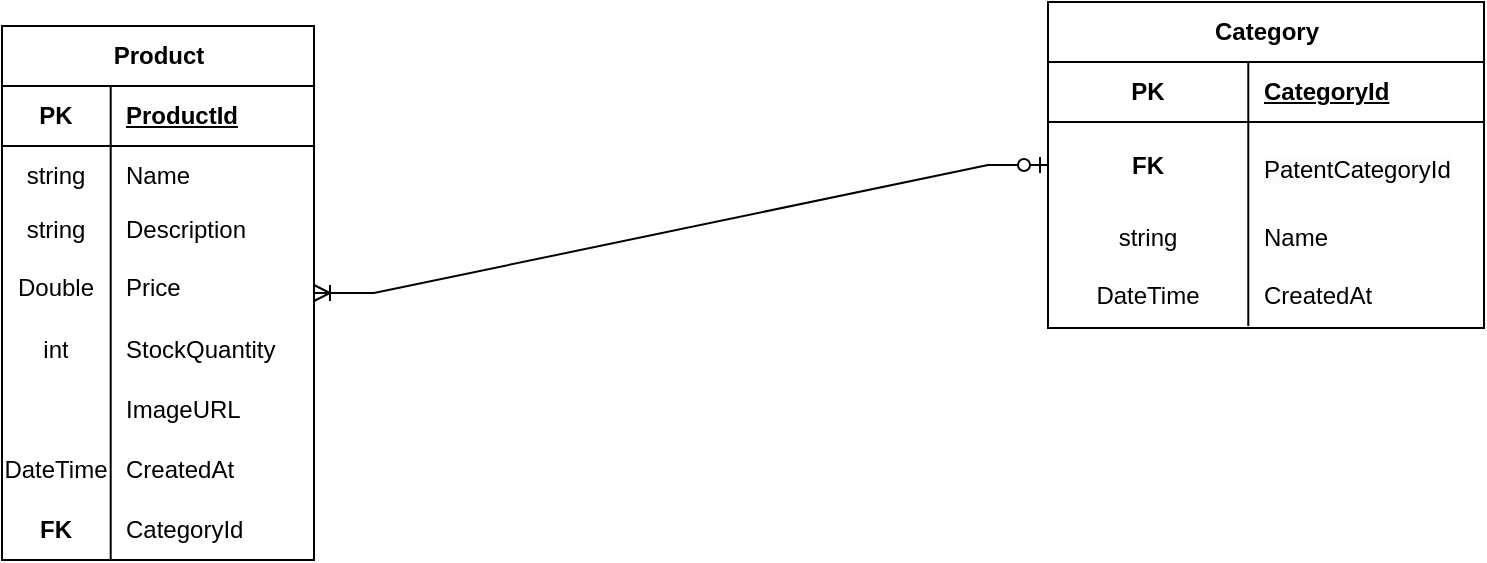<mxfile version="26.0.16">
  <diagram name="Page-1" id="grdmKqno7u6PltmhM5hs">
    <mxGraphModel dx="1050" dy="691" grid="0" gridSize="10" guides="1" tooltips="1" connect="1" arrows="1" fold="1" page="1" pageScale="1" pageWidth="850" pageHeight="1100" math="0" shadow="0">
      <root>
        <mxCell id="0" />
        <mxCell id="1" parent="0" />
        <mxCell id="h7mdjLOpak-RBpqD__Zv-1" value="Product" style="shape=table;startSize=30;container=1;collapsible=1;childLayout=tableLayout;fixedRows=1;rowLines=0;fontStyle=1;align=center;resizeLast=1;html=1;" vertex="1" parent="1">
          <mxGeometry x="93" y="162" width="156" height="267" as="geometry" />
        </mxCell>
        <mxCell id="h7mdjLOpak-RBpqD__Zv-2" value="" style="shape=tableRow;horizontal=0;startSize=0;swimlaneHead=0;swimlaneBody=0;fillColor=none;collapsible=0;dropTarget=0;points=[[0,0.5],[1,0.5]];portConstraint=eastwest;top=0;left=0;right=0;bottom=1;" vertex="1" parent="h7mdjLOpak-RBpqD__Zv-1">
          <mxGeometry y="30" width="156" height="30" as="geometry" />
        </mxCell>
        <mxCell id="h7mdjLOpak-RBpqD__Zv-3" value="PK" style="shape=partialRectangle;connectable=0;fillColor=none;top=0;left=0;bottom=0;right=0;fontStyle=1;overflow=hidden;whiteSpace=wrap;html=1;" vertex="1" parent="h7mdjLOpak-RBpqD__Zv-2">
          <mxGeometry width="54.35" height="30" as="geometry">
            <mxRectangle width="54.35" height="30" as="alternateBounds" />
          </mxGeometry>
        </mxCell>
        <mxCell id="h7mdjLOpak-RBpqD__Zv-4" value="ProductId&lt;span style=&quot;white-space: pre;&quot;&gt;&#x9;&lt;/span&gt;" style="shape=partialRectangle;connectable=0;fillColor=none;top=0;left=0;bottom=0;right=0;align=left;spacingLeft=6;fontStyle=5;overflow=hidden;whiteSpace=wrap;html=1;" vertex="1" parent="h7mdjLOpak-RBpqD__Zv-2">
          <mxGeometry x="54.35" width="101.65" height="30" as="geometry">
            <mxRectangle width="101.65" height="30" as="alternateBounds" />
          </mxGeometry>
        </mxCell>
        <mxCell id="h7mdjLOpak-RBpqD__Zv-5" value="" style="shape=tableRow;horizontal=0;startSize=0;swimlaneHead=0;swimlaneBody=0;fillColor=none;collapsible=0;dropTarget=0;points=[[0,0.5],[1,0.5]];portConstraint=eastwest;top=0;left=0;right=0;bottom=0;" vertex="1" parent="h7mdjLOpak-RBpqD__Zv-1">
          <mxGeometry y="60" width="156" height="29" as="geometry" />
        </mxCell>
        <mxCell id="h7mdjLOpak-RBpqD__Zv-6" value="string" style="shape=partialRectangle;connectable=0;fillColor=none;top=0;left=0;bottom=0;right=0;editable=1;overflow=hidden;whiteSpace=wrap;html=1;" vertex="1" parent="h7mdjLOpak-RBpqD__Zv-5">
          <mxGeometry width="54.35" height="29" as="geometry">
            <mxRectangle width="54.35" height="29" as="alternateBounds" />
          </mxGeometry>
        </mxCell>
        <mxCell id="h7mdjLOpak-RBpqD__Zv-7" value="Name" style="shape=partialRectangle;connectable=0;fillColor=none;top=0;left=0;bottom=0;right=0;align=left;spacingLeft=6;overflow=hidden;whiteSpace=wrap;html=1;" vertex="1" parent="h7mdjLOpak-RBpqD__Zv-5">
          <mxGeometry x="54.35" width="101.65" height="29" as="geometry">
            <mxRectangle width="101.65" height="29" as="alternateBounds" />
          </mxGeometry>
        </mxCell>
        <mxCell id="h7mdjLOpak-RBpqD__Zv-8" value="" style="shape=tableRow;horizontal=0;startSize=0;swimlaneHead=0;swimlaneBody=0;fillColor=none;collapsible=0;dropTarget=0;points=[[0,0.5],[1,0.5]];portConstraint=eastwest;top=0;left=0;right=0;bottom=0;" vertex="1" parent="h7mdjLOpak-RBpqD__Zv-1">
          <mxGeometry y="89" width="156" height="26" as="geometry" />
        </mxCell>
        <mxCell id="h7mdjLOpak-RBpqD__Zv-9" value="string" style="shape=partialRectangle;connectable=0;fillColor=none;top=0;left=0;bottom=0;right=0;editable=1;overflow=hidden;whiteSpace=wrap;html=1;" vertex="1" parent="h7mdjLOpak-RBpqD__Zv-8">
          <mxGeometry width="54.35" height="26" as="geometry">
            <mxRectangle width="54.35" height="26" as="alternateBounds" />
          </mxGeometry>
        </mxCell>
        <mxCell id="h7mdjLOpak-RBpqD__Zv-10" value="Description" style="shape=partialRectangle;connectable=0;fillColor=none;top=0;left=0;bottom=0;right=0;align=left;spacingLeft=6;overflow=hidden;whiteSpace=wrap;html=1;" vertex="1" parent="h7mdjLOpak-RBpqD__Zv-8">
          <mxGeometry x="54.35" width="101.65" height="26" as="geometry">
            <mxRectangle width="101.65" height="26" as="alternateBounds" />
          </mxGeometry>
        </mxCell>
        <mxCell id="h7mdjLOpak-RBpqD__Zv-11" value="" style="shape=tableRow;horizontal=0;startSize=0;swimlaneHead=0;swimlaneBody=0;fillColor=none;collapsible=0;dropTarget=0;points=[[0,0.5],[1,0.5]];portConstraint=eastwest;top=0;left=0;right=0;bottom=0;" vertex="1" parent="h7mdjLOpak-RBpqD__Zv-1">
          <mxGeometry y="115" width="156" height="32" as="geometry" />
        </mxCell>
        <mxCell id="h7mdjLOpak-RBpqD__Zv-12" value="Double" style="shape=partialRectangle;connectable=0;fillColor=none;top=0;left=0;bottom=0;right=0;editable=1;overflow=hidden;whiteSpace=wrap;html=1;" vertex="1" parent="h7mdjLOpak-RBpqD__Zv-11">
          <mxGeometry width="54.35" height="32" as="geometry">
            <mxRectangle width="54.35" height="32" as="alternateBounds" />
          </mxGeometry>
        </mxCell>
        <mxCell id="h7mdjLOpak-RBpqD__Zv-13" value="Price&amp;nbsp;" style="shape=partialRectangle;connectable=0;fillColor=none;top=0;left=0;bottom=0;right=0;align=left;spacingLeft=6;overflow=hidden;whiteSpace=wrap;html=1;" vertex="1" parent="h7mdjLOpak-RBpqD__Zv-11">
          <mxGeometry x="54.35" width="101.65" height="32" as="geometry">
            <mxRectangle width="101.65" height="32" as="alternateBounds" />
          </mxGeometry>
        </mxCell>
        <mxCell id="h7mdjLOpak-RBpqD__Zv-14" value="" style="shape=tableRow;horizontal=0;startSize=0;swimlaneHead=0;swimlaneBody=0;fillColor=none;collapsible=0;dropTarget=0;points=[[0,0.5],[1,0.5]];portConstraint=eastwest;top=0;left=0;right=0;bottom=0;" vertex="1" parent="h7mdjLOpak-RBpqD__Zv-1">
          <mxGeometry y="147" width="156" height="30" as="geometry" />
        </mxCell>
        <mxCell id="h7mdjLOpak-RBpqD__Zv-15" value="int" style="shape=partialRectangle;connectable=0;fillColor=none;top=0;left=0;bottom=0;right=0;editable=1;overflow=hidden;whiteSpace=wrap;html=1;" vertex="1" parent="h7mdjLOpak-RBpqD__Zv-14">
          <mxGeometry width="54.35" height="30" as="geometry">
            <mxRectangle width="54.35" height="30" as="alternateBounds" />
          </mxGeometry>
        </mxCell>
        <mxCell id="h7mdjLOpak-RBpqD__Zv-16" value="StockQuantity" style="shape=partialRectangle;connectable=0;fillColor=none;top=0;left=0;bottom=0;right=0;align=left;spacingLeft=6;overflow=hidden;whiteSpace=wrap;html=1;" vertex="1" parent="h7mdjLOpak-RBpqD__Zv-14">
          <mxGeometry x="54.35" width="101.65" height="30" as="geometry">
            <mxRectangle width="101.65" height="30" as="alternateBounds" />
          </mxGeometry>
        </mxCell>
        <mxCell id="h7mdjLOpak-RBpqD__Zv-17" value="" style="shape=tableRow;horizontal=0;startSize=0;swimlaneHead=0;swimlaneBody=0;fillColor=none;collapsible=0;dropTarget=0;points=[[0,0.5],[1,0.5]];portConstraint=eastwest;top=0;left=0;right=0;bottom=0;" vertex="1" parent="h7mdjLOpak-RBpqD__Zv-1">
          <mxGeometry y="177" width="156" height="30" as="geometry" />
        </mxCell>
        <mxCell id="h7mdjLOpak-RBpqD__Zv-18" value="" style="shape=partialRectangle;connectable=0;fillColor=none;top=0;left=0;bottom=0;right=0;editable=1;overflow=hidden;whiteSpace=wrap;html=1;" vertex="1" parent="h7mdjLOpak-RBpqD__Zv-17">
          <mxGeometry width="54.35" height="30" as="geometry">
            <mxRectangle width="54.35" height="30" as="alternateBounds" />
          </mxGeometry>
        </mxCell>
        <mxCell id="h7mdjLOpak-RBpqD__Zv-19" value="ImageURL" style="shape=partialRectangle;connectable=0;fillColor=none;top=0;left=0;bottom=0;right=0;align=left;spacingLeft=6;overflow=hidden;whiteSpace=wrap;html=1;" vertex="1" parent="h7mdjLOpak-RBpqD__Zv-17">
          <mxGeometry x="54.35" width="101.65" height="30" as="geometry">
            <mxRectangle width="101.65" height="30" as="alternateBounds" />
          </mxGeometry>
        </mxCell>
        <mxCell id="h7mdjLOpak-RBpqD__Zv-20" value="" style="shape=tableRow;horizontal=0;startSize=0;swimlaneHead=0;swimlaneBody=0;fillColor=none;collapsible=0;dropTarget=0;points=[[0,0.5],[1,0.5]];portConstraint=eastwest;top=0;left=0;right=0;bottom=0;" vertex="1" parent="h7mdjLOpak-RBpqD__Zv-1">
          <mxGeometry y="207" width="156" height="30" as="geometry" />
        </mxCell>
        <mxCell id="h7mdjLOpak-RBpqD__Zv-21" value="DateTime" style="shape=partialRectangle;connectable=0;fillColor=none;top=0;left=0;bottom=0;right=0;editable=1;overflow=hidden;whiteSpace=wrap;html=1;" vertex="1" parent="h7mdjLOpak-RBpqD__Zv-20">
          <mxGeometry width="54.35" height="30" as="geometry">
            <mxRectangle width="54.35" height="30" as="alternateBounds" />
          </mxGeometry>
        </mxCell>
        <mxCell id="h7mdjLOpak-RBpqD__Zv-22" value="CreatedAt" style="shape=partialRectangle;connectable=0;fillColor=none;top=0;left=0;bottom=0;right=0;align=left;spacingLeft=6;overflow=hidden;whiteSpace=wrap;html=1;" vertex="1" parent="h7mdjLOpak-RBpqD__Zv-20">
          <mxGeometry x="54.35" width="101.65" height="30" as="geometry">
            <mxRectangle width="101.65" height="30" as="alternateBounds" />
          </mxGeometry>
        </mxCell>
        <mxCell id="h7mdjLOpak-RBpqD__Zv-71" value="" style="shape=tableRow;horizontal=0;startSize=0;swimlaneHead=0;swimlaneBody=0;fillColor=none;collapsible=0;dropTarget=0;points=[[0,0.5],[1,0.5]];portConstraint=eastwest;top=0;left=0;right=0;bottom=0;" vertex="1" parent="h7mdjLOpak-RBpqD__Zv-1">
          <mxGeometry y="237" width="156" height="30" as="geometry" />
        </mxCell>
        <mxCell id="h7mdjLOpak-RBpqD__Zv-72" value="&lt;b&gt;FK&lt;/b&gt;" style="shape=partialRectangle;connectable=0;fillColor=none;top=0;left=0;bottom=0;right=0;editable=1;overflow=hidden;whiteSpace=wrap;html=1;" vertex="1" parent="h7mdjLOpak-RBpqD__Zv-71">
          <mxGeometry width="54.35" height="30" as="geometry">
            <mxRectangle width="54.35" height="30" as="alternateBounds" />
          </mxGeometry>
        </mxCell>
        <mxCell id="h7mdjLOpak-RBpqD__Zv-73" value="CategoryId" style="shape=partialRectangle;connectable=0;fillColor=none;top=0;left=0;bottom=0;right=0;align=left;spacingLeft=6;overflow=hidden;whiteSpace=wrap;html=1;" vertex="1" parent="h7mdjLOpak-RBpqD__Zv-71">
          <mxGeometry x="54.35" width="101.65" height="30" as="geometry">
            <mxRectangle width="101.65" height="30" as="alternateBounds" />
          </mxGeometry>
        </mxCell>
        <mxCell id="h7mdjLOpak-RBpqD__Zv-26" value="Category" style="shape=table;startSize=30;container=1;collapsible=1;childLayout=tableLayout;fixedRows=1;rowLines=0;fontStyle=1;align=center;resizeLast=1;html=1;" vertex="1" parent="1">
          <mxGeometry x="616" y="150" width="218" height="162.95" as="geometry" />
        </mxCell>
        <mxCell id="h7mdjLOpak-RBpqD__Zv-27" value="" style="shape=tableRow;horizontal=0;startSize=0;swimlaneHead=0;swimlaneBody=0;fillColor=none;collapsible=0;dropTarget=0;points=[[0,0.5],[1,0.5]];portConstraint=eastwest;top=0;left=0;right=0;bottom=1;" vertex="1" parent="h7mdjLOpak-RBpqD__Zv-26">
          <mxGeometry y="30" width="218" height="30" as="geometry" />
        </mxCell>
        <mxCell id="h7mdjLOpak-RBpqD__Zv-28" value="PK" style="shape=partialRectangle;connectable=0;fillColor=none;top=0;left=0;bottom=0;right=0;fontStyle=1;overflow=hidden;whiteSpace=wrap;html=1;" vertex="1" parent="h7mdjLOpak-RBpqD__Zv-27">
          <mxGeometry width="100.15" height="30" as="geometry">
            <mxRectangle width="100.15" height="30" as="alternateBounds" />
          </mxGeometry>
        </mxCell>
        <mxCell id="h7mdjLOpak-RBpqD__Zv-29" value="CategoryId" style="shape=partialRectangle;connectable=0;fillColor=none;top=0;left=0;bottom=0;right=0;align=left;spacingLeft=6;fontStyle=5;overflow=hidden;whiteSpace=wrap;html=1;" vertex="1" parent="h7mdjLOpak-RBpqD__Zv-27">
          <mxGeometry x="100.15" width="117.85" height="30" as="geometry">
            <mxRectangle width="117.85" height="30" as="alternateBounds" />
          </mxGeometry>
        </mxCell>
        <mxCell id="h7mdjLOpak-RBpqD__Zv-42" value="" style="shape=tableRow;horizontal=0;startSize=0;swimlaneHead=0;swimlaneBody=0;fillColor=none;collapsible=0;dropTarget=0;points=[[0,0.5],[1,0.5]];portConstraint=eastwest;top=0;left=0;right=0;bottom=0;" vertex="1" parent="h7mdjLOpak-RBpqD__Zv-26">
          <mxGeometry y="60" width="218" height="43" as="geometry" />
        </mxCell>
        <mxCell id="h7mdjLOpak-RBpqD__Zv-43" value="&lt;b&gt;FK&lt;/b&gt;" style="shape=partialRectangle;connectable=0;fillColor=none;top=0;left=0;bottom=0;right=0;editable=1;overflow=hidden;whiteSpace=wrap;html=1;" vertex="1" parent="h7mdjLOpak-RBpqD__Zv-42">
          <mxGeometry width="100.15" height="43" as="geometry">
            <mxRectangle width="100.15" height="43" as="alternateBounds" />
          </mxGeometry>
        </mxCell>
        <mxCell id="h7mdjLOpak-RBpqD__Zv-44" value="&#xa;&lt;span style=&quot;color: rgb(0, 0, 0); font-family: Helvetica; font-size: 12px; font-style: normal; font-variant-ligatures: normal; font-variant-caps: normal; font-weight: 400; letter-spacing: normal; orphans: 2; text-align: center; text-indent: 0px; text-transform: none; widows: 2; word-spacing: 0px; -webkit-text-stroke-width: 0px; white-space: normal; background-color: rgb(251, 251, 251); text-decoration-thickness: initial; text-decoration-style: initial; text-decoration-color: initial; display: inline !important; float: none;&quot;&gt;PatentCategoryId&lt;/span&gt;&#xa;&#xa;" style="shape=partialRectangle;connectable=0;fillColor=none;top=0;left=0;bottom=0;right=0;align=left;spacingLeft=6;overflow=hidden;whiteSpace=wrap;html=1;" vertex="1" parent="h7mdjLOpak-RBpqD__Zv-42">
          <mxGeometry x="100.15" width="117.85" height="43" as="geometry">
            <mxRectangle width="117.85" height="43" as="alternateBounds" />
          </mxGeometry>
        </mxCell>
        <mxCell id="h7mdjLOpak-RBpqD__Zv-30" value="" style="shape=tableRow;horizontal=0;startSize=0;swimlaneHead=0;swimlaneBody=0;fillColor=none;collapsible=0;dropTarget=0;points=[[0,0.5],[1,0.5]];portConstraint=eastwest;top=0;left=0;right=0;bottom=0;" vertex="1" parent="h7mdjLOpak-RBpqD__Zv-26">
          <mxGeometry y="103" width="218" height="29" as="geometry" />
        </mxCell>
        <mxCell id="h7mdjLOpak-RBpqD__Zv-31" value="string" style="shape=partialRectangle;connectable=0;fillColor=none;top=0;left=0;bottom=0;right=0;editable=1;overflow=hidden;whiteSpace=wrap;html=1;" vertex="1" parent="h7mdjLOpak-RBpqD__Zv-30">
          <mxGeometry width="100.15" height="29" as="geometry">
            <mxRectangle width="100.15" height="29" as="alternateBounds" />
          </mxGeometry>
        </mxCell>
        <mxCell id="h7mdjLOpak-RBpqD__Zv-32" value="Name" style="shape=partialRectangle;connectable=0;fillColor=none;top=0;left=0;bottom=0;right=0;align=left;spacingLeft=6;overflow=hidden;whiteSpace=wrap;html=1;" vertex="1" parent="h7mdjLOpak-RBpqD__Zv-30">
          <mxGeometry x="100.15" width="117.85" height="29" as="geometry">
            <mxRectangle width="117.85" height="29" as="alternateBounds" />
          </mxGeometry>
        </mxCell>
        <mxCell id="h7mdjLOpak-RBpqD__Zv-45" value="" style="shape=tableRow;horizontal=0;startSize=0;swimlaneHead=0;swimlaneBody=0;fillColor=none;collapsible=0;dropTarget=0;points=[[0,0.5],[1,0.5]];portConstraint=eastwest;top=0;left=0;right=0;bottom=0;" vertex="1" parent="h7mdjLOpak-RBpqD__Zv-26">
          <mxGeometry y="132" width="218" height="30" as="geometry" />
        </mxCell>
        <mxCell id="h7mdjLOpak-RBpqD__Zv-46" value="DateTime" style="shape=partialRectangle;connectable=0;fillColor=none;top=0;left=0;bottom=0;right=0;editable=1;overflow=hidden;whiteSpace=wrap;html=1;" vertex="1" parent="h7mdjLOpak-RBpqD__Zv-45">
          <mxGeometry width="100.15" height="30" as="geometry">
            <mxRectangle width="100.15" height="30" as="alternateBounds" />
          </mxGeometry>
        </mxCell>
        <mxCell id="h7mdjLOpak-RBpqD__Zv-47" value="CreatedAt" style="shape=partialRectangle;connectable=0;fillColor=none;top=0;left=0;bottom=0;right=0;align=left;spacingLeft=6;overflow=hidden;whiteSpace=wrap;html=1;" vertex="1" parent="h7mdjLOpak-RBpqD__Zv-45">
          <mxGeometry x="100.15" width="117.85" height="30" as="geometry">
            <mxRectangle width="117.85" height="30" as="alternateBounds" />
          </mxGeometry>
        </mxCell>
        <mxCell id="h7mdjLOpak-RBpqD__Zv-74" value="" style="edgeStyle=entityRelationEdgeStyle;fontSize=12;html=1;endArrow=ERoneToMany;startArrow=ERzeroToOne;rounded=0;exitX=0;exitY=0.5;exitDx=0;exitDy=0;entryX=1;entryY=0.5;entryDx=0;entryDy=0;" edge="1" parent="1" source="h7mdjLOpak-RBpqD__Zv-42" target="h7mdjLOpak-RBpqD__Zv-1">
          <mxGeometry width="100" height="100" relative="1" as="geometry">
            <mxPoint x="358" y="374" as="sourcePoint" />
            <mxPoint x="458" y="274" as="targetPoint" />
          </mxGeometry>
        </mxCell>
      </root>
    </mxGraphModel>
  </diagram>
</mxfile>
